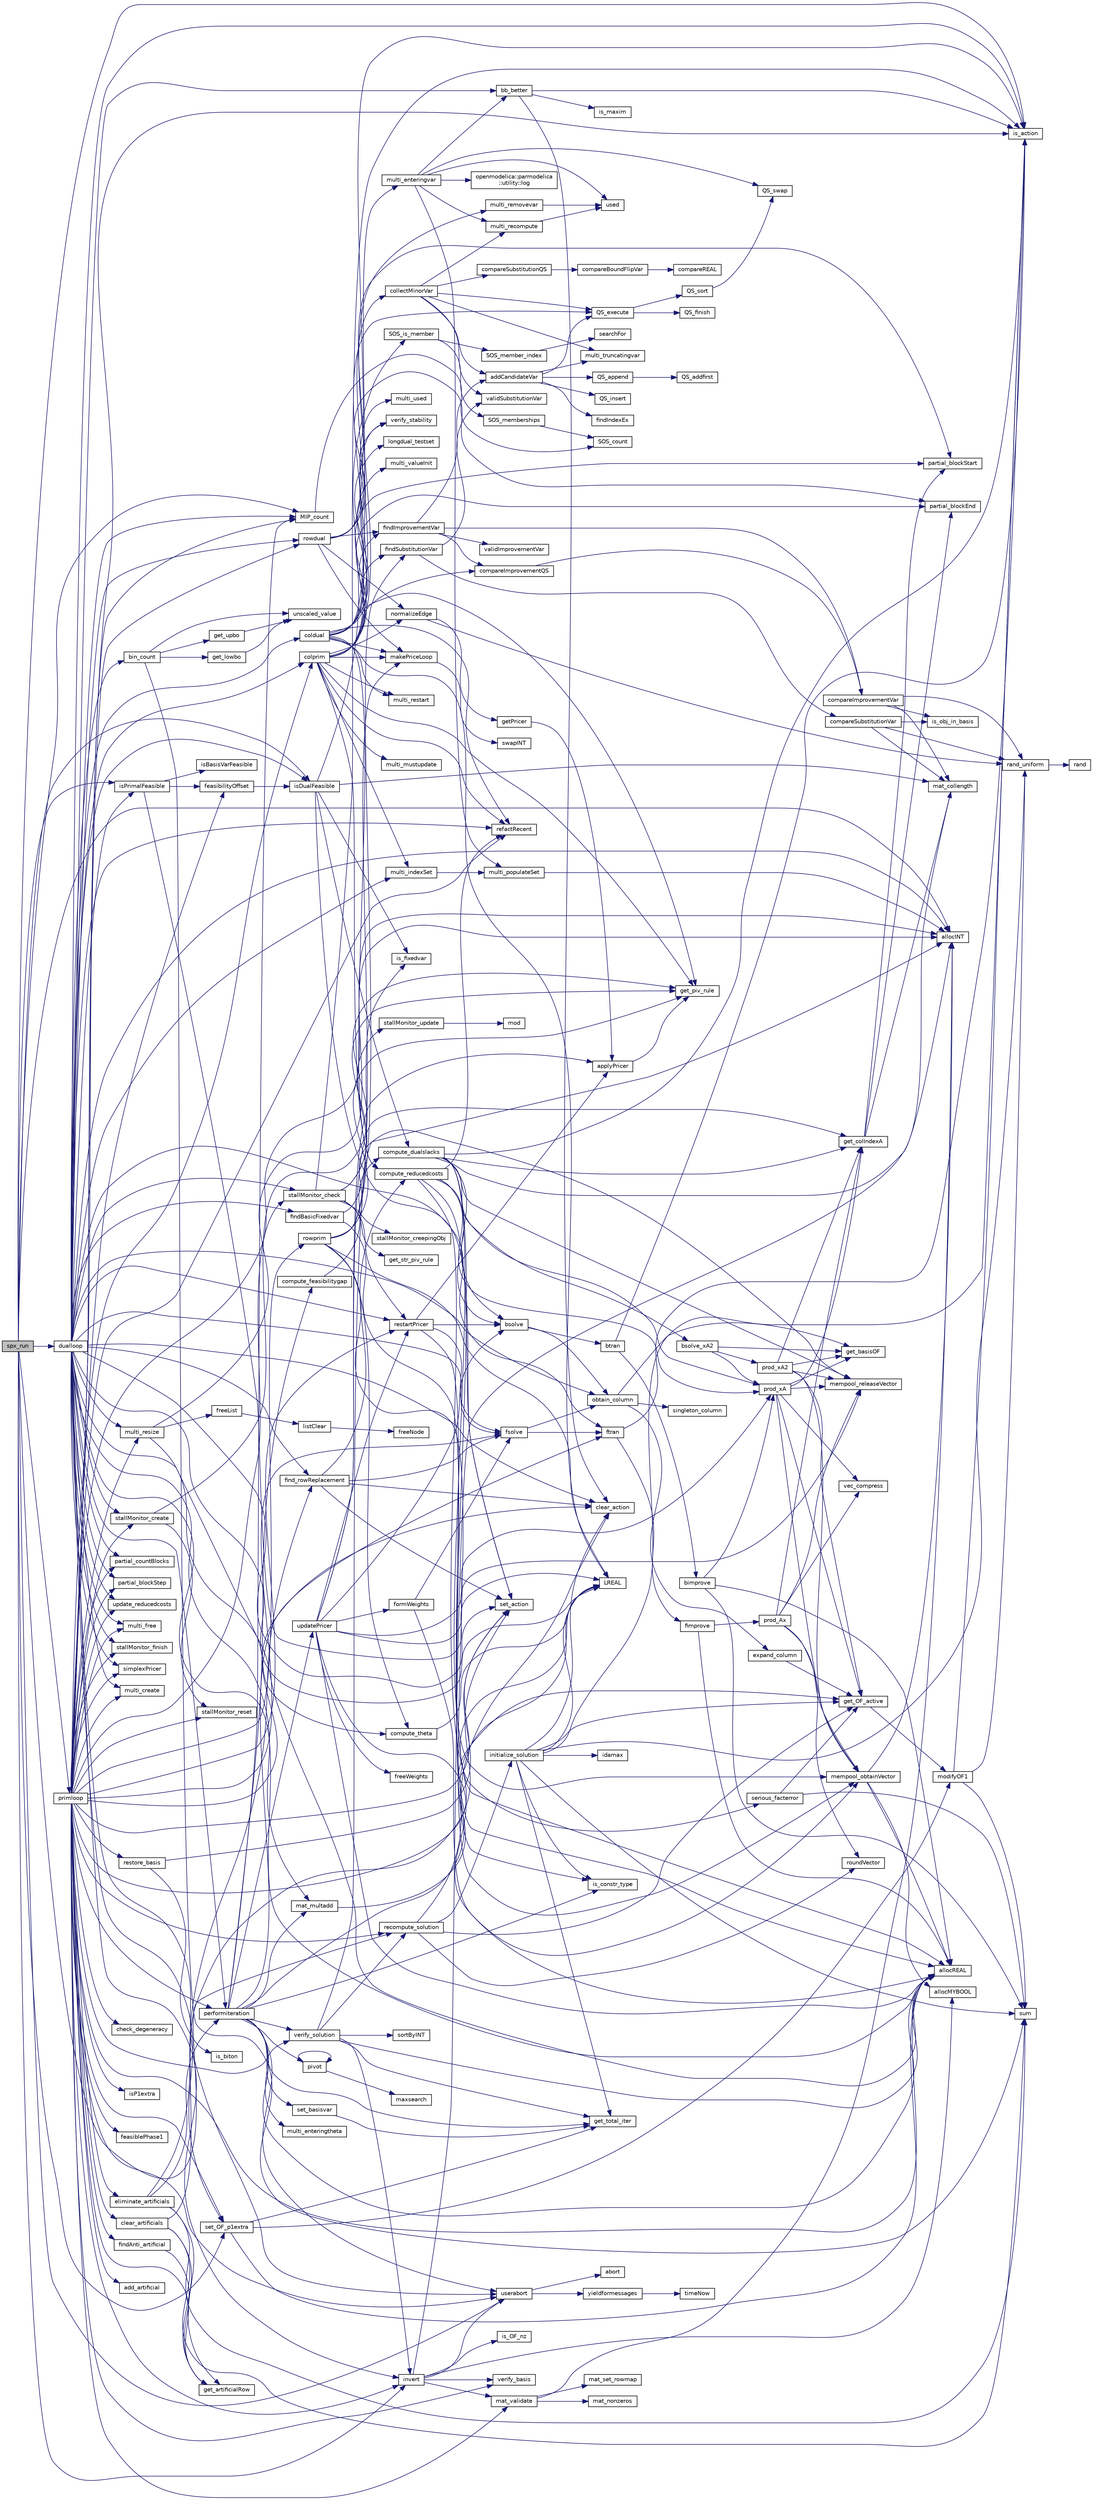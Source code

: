 digraph "spx_run"
{
  edge [fontname="Helvetica",fontsize="10",labelfontname="Helvetica",labelfontsize="10"];
  node [fontname="Helvetica",fontsize="10",shape=record];
  rankdir="LR";
  Node1439 [label="spx_run",height=0.2,width=0.4,color="black", fillcolor="grey75", style="filled", fontcolor="black"];
  Node1439 -> Node1440 [color="midnightblue",fontsize="10",style="solid",fontname="Helvetica"];
  Node1440 [label="set_OF_p1extra",height=0.2,width=0.4,color="black", fillcolor="white", style="filled",URL="$d4/d79/lp__lib_8c.html#adc76c3db389fcfd8ce6a06c28dfc30fa"];
  Node1440 -> Node1441 [color="midnightblue",fontsize="10",style="solid",fontname="Helvetica"];
  Node1441 [label="get_total_iter",height=0.2,width=0.4,color="black", fillcolor="white", style="filled",URL="$d4/d79/lp__lib_8c.html#a16f9fb2efbfc7e98ea17543cfa84e8f5"];
  Node1440 -> Node1442 [color="midnightblue",fontsize="10",style="solid",fontname="Helvetica"];
  Node1442 [label="allocREAL",height=0.2,width=0.4,color="black", fillcolor="white", style="filled",URL="$d9/d18/lp__utils_8c.html#a7b25e1f9aee74052b4b6df28443ebf48"];
  Node1440 -> Node1443 [color="midnightblue",fontsize="10",style="solid",fontname="Helvetica"];
  Node1443 [label="modifyOF1",height=0.2,width=0.4,color="black", fillcolor="white", style="filled",URL="$d4/d79/lp__lib_8c.html#ab7ca78899eb41290218393c326a50fc9"];
  Node1443 -> Node1444 [color="midnightblue",fontsize="10",style="solid",fontname="Helvetica"];
  Node1444 [label="sum",height=0.2,width=0.4,color="black", fillcolor="white", style="filled",URL="$dd/d3c/examplehs071_8m.html#ad1d7e10c2dad1043eb0e1b51f99f1b31"];
  Node1443 -> Node1445 [color="midnightblue",fontsize="10",style="solid",fontname="Helvetica"];
  Node1445 [label="is_action",height=0.2,width=0.4,color="black", fillcolor="white", style="filled",URL="$d4/d79/lp__lib_8c.html#a4be8ef3ce8562e3cb31c64fd17a091b5"];
  Node1443 -> Node1446 [color="midnightblue",fontsize="10",style="solid",fontname="Helvetica"];
  Node1446 [label="rand_uniform",height=0.2,width=0.4,color="black", fillcolor="white", style="filled",URL="$d9/d18/lp__utils_8c.html#ad5a62af680804bed43221ee0bfde543b"];
  Node1446 -> Node1447 [color="midnightblue",fontsize="10",style="solid",fontname="Helvetica"];
  Node1447 [label="rand",height=0.2,width=0.4,color="black", fillcolor="white", style="filled",URL="$de/d3e/examplelasso_8m.html#a8c017ea44a7e8f824bf2149b1b209334"];
  Node1439 -> Node1448 [color="midnightblue",fontsize="10",style="solid",fontname="Helvetica"];
  Node1448 [label="allocINT",height=0.2,width=0.4,color="black", fillcolor="white", style="filled",URL="$d9/d18/lp__utils_8c.html#a2081b8e14a0691b7e3931fa280ad9e63"];
  Node1439 -> Node1449 [color="midnightblue",fontsize="10",style="solid",fontname="Helvetica"];
  Node1449 [label="MIP_count",height=0.2,width=0.4,color="black", fillcolor="white", style="filled",URL="$d4/d79/lp__lib_8c.html#a0395cc55a186f11f245a1f2ae6a7b39a"];
  Node1449 -> Node1450 [color="midnightblue",fontsize="10",style="solid",fontname="Helvetica"];
  Node1450 [label="SOS_count",height=0.2,width=0.4,color="black", fillcolor="white", style="filled",URL="$d4/d79/lp__lib_8c.html#a6b52f2979542d3a29dc0eb78b5ecb30b"];
  Node1439 -> Node1445 [color="midnightblue",fontsize="10",style="solid",fontname="Helvetica"];
  Node1439 -> Node1451 [color="midnightblue",fontsize="10",style="solid",fontname="Helvetica"];
  Node1451 [label="recompute_solution",height=0.2,width=0.4,color="black", fillcolor="white", style="filled",URL="$d4/d79/lp__lib_8c.html#ab8f2ca6c294e030ec1674c60f06a2af5"];
  Node1451 -> Node1452 [color="midnightblue",fontsize="10",style="solid",fontname="Helvetica"];
  Node1452 [label="initialize_solution",height=0.2,width=0.4,color="black", fillcolor="white", style="filled",URL="$d4/d79/lp__lib_8c.html#aafe976f3e28e493346637f2d483c68ea"];
  Node1452 -> Node1453 [color="midnightblue",fontsize="10",style="solid",fontname="Helvetica"];
  Node1453 [label="LREAL",height=0.2,width=0.4,color="black", fillcolor="white", style="filled",URL="$df/df7/lp__lib_8h.html#a6793a7216e39606f9dcb5b0227cecb64"];
  Node1452 -> Node1445 [color="midnightblue",fontsize="10",style="solid",fontname="Helvetica"];
  Node1452 -> Node1454 [color="midnightblue",fontsize="10",style="solid",fontname="Helvetica"];
  Node1454 [label="is_constr_type",height=0.2,width=0.4,color="black", fillcolor="white", style="filled",URL="$d4/d79/lp__lib_8c.html#af3bc504e14b11da527fa40ebe380f62c"];
  Node1452 -> Node1446 [color="midnightblue",fontsize="10",style="solid",fontname="Helvetica"];
  Node1452 -> Node1444 [color="midnightblue",fontsize="10",style="solid",fontname="Helvetica"];
  Node1452 -> Node1441 [color="midnightblue",fontsize="10",style="solid",fontname="Helvetica"];
  Node1452 -> Node1455 [color="midnightblue",fontsize="10",style="solid",fontname="Helvetica"];
  Node1455 [label="get_OF_active",height=0.2,width=0.4,color="black", fillcolor="white", style="filled",URL="$d4/d79/lp__lib_8c.html#aaf55ff4edccac8bf6e8f9345d46e8e50"];
  Node1455 -> Node1443 [color="midnightblue",fontsize="10",style="solid",fontname="Helvetica"];
  Node1452 -> Node1456 [color="midnightblue",fontsize="10",style="solid",fontname="Helvetica"];
  Node1456 [label="idamax",height=0.2,width=0.4,color="black", fillcolor="white", style="filled",URL="$d6/dcf/dlinpk_8f.html#acec03c5109f531c06b4fb301cf1a2d7a"];
  Node1452 -> Node1457 [color="midnightblue",fontsize="10",style="solid",fontname="Helvetica"];
  Node1457 [label="clear_action",height=0.2,width=0.4,color="black", fillcolor="white", style="filled",URL="$d4/d79/lp__lib_8c.html#a941b50ae0304175c08e08b8d90033b5f"];
  Node1451 -> Node1455 [color="midnightblue",fontsize="10",style="solid",fontname="Helvetica"];
  Node1451 -> Node1458 [color="midnightblue",fontsize="10",style="solid",fontname="Helvetica"];
  Node1458 [label="roundVector",height=0.2,width=0.4,color="black", fillcolor="white", style="filled",URL="$d9/d18/lp__utils_8c.html#a0ca773eb7a7eca9d7c7ea9596dd8ec67"];
  Node1451 -> Node1457 [color="midnightblue",fontsize="10",style="solid",fontname="Helvetica"];
  Node1439 -> Node1459 [color="midnightblue",fontsize="10",style="solid",fontname="Helvetica"];
  Node1459 [label="invert",height=0.2,width=0.4,color="black", fillcolor="white", style="filled",URL="$dc/d9a/lp__matrix_8c.html#a3826445947bc9ee4947369dde444e1a4"];
  Node1459 -> Node1460 [color="midnightblue",fontsize="10",style="solid",fontname="Helvetica"];
  Node1460 [label="mat_validate",height=0.2,width=0.4,color="black", fillcolor="white", style="filled",URL="$dc/d9a/lp__matrix_8c.html#a3b6cff0a7850997a4ac569451cb8ed47"];
  Node1460 -> Node1448 [color="midnightblue",fontsize="10",style="solid",fontname="Helvetica"];
  Node1460 -> Node1461 [color="midnightblue",fontsize="10",style="solid",fontname="Helvetica"];
  Node1461 [label="mat_nonzeros",height=0.2,width=0.4,color="black", fillcolor="white", style="filled",URL="$dc/d9a/lp__matrix_8c.html#a9430c42ed7853fd8dd6463ed7165f243"];
  Node1460 -> Node1462 [color="midnightblue",fontsize="10",style="solid",fontname="Helvetica"];
  Node1462 [label="mat_set_rowmap",height=0.2,width=0.4,color="black", fillcolor="white", style="filled",URL="$dc/d9a/lp__matrix_8c.html#a11d446e1461f23530cf5dc5b8e0a3b6a"];
  Node1459 -> Node1463 [color="midnightblue",fontsize="10",style="solid",fontname="Helvetica"];
  Node1463 [label="userabort",height=0.2,width=0.4,color="black", fillcolor="white", style="filled",URL="$d4/d79/lp__lib_8c.html#a0f52d280ba9e57a3011d4aac462eb52a"];
  Node1463 -> Node1464 [color="midnightblue",fontsize="10",style="solid",fontname="Helvetica"];
  Node1464 [label="abort",height=0.2,width=0.4,color="black", fillcolor="white", style="filled",URL="$d4/d98/g_09_09malloc_8c.html#ac54f53dc342019e8db34f4aa581a5792"];
  Node1463 -> Node1465 [color="midnightblue",fontsize="10",style="solid",fontname="Helvetica"];
  Node1465 [label="yieldformessages",height=0.2,width=0.4,color="black", fillcolor="white", style="filled",URL="$d4/d79/lp__lib_8c.html#abbafab594ab48b67748a8ea1de7855af"];
  Node1465 -> Node1466 [color="midnightblue",fontsize="10",style="solid",fontname="Helvetica"];
  Node1466 [label="timeNow",height=0.2,width=0.4,color="black", fillcolor="white", style="filled",URL="$dd/dc0/commonlib_8c.html#a27e32f680bca968d7155347aa07ee3c8"];
  Node1459 -> Node1467 [color="midnightblue",fontsize="10",style="solid",fontname="Helvetica"];
  Node1467 [label="allocMYBOOL",height=0.2,width=0.4,color="black", fillcolor="white", style="filled",URL="$d9/d18/lp__utils_8c.html#a0f35a721d2c3a4beea00b2840c2bea30"];
  Node1459 -> Node1468 [color="midnightblue",fontsize="10",style="solid",fontname="Helvetica"];
  Node1468 [label="verify_basis",height=0.2,width=0.4,color="black", fillcolor="white", style="filled",URL="$d4/d79/lp__lib_8c.html#a94863e6c34d2f9adca4906ac89fd3836"];
  Node1459 -> Node1469 [color="midnightblue",fontsize="10",style="solid",fontname="Helvetica"];
  Node1469 [label="mat_collength",height=0.2,width=0.4,color="black", fillcolor="white", style="filled",URL="$dc/d9a/lp__matrix_8c.html#a258da1c9a3b1fedd9704451f7ab7e6f4"];
  Node1459 -> Node1470 [color="midnightblue",fontsize="10",style="solid",fontname="Helvetica"];
  Node1470 [label="is_OF_nz",height=0.2,width=0.4,color="black", fillcolor="white", style="filled",URL="$d4/d79/lp__lib_8c.html#a13aadb0974610bf342f7c3003f5c5949"];
  Node1439 -> Node1471 [color="midnightblue",fontsize="10",style="solid",fontname="Helvetica"];
  Node1471 [label="isDualFeasible",height=0.2,width=0.4,color="black", fillcolor="white", style="filled",URL="$d4/d79/lp__lib_8c.html#a908525d7def8b052e7bea812932c630f"];
  Node1471 -> Node1472 [color="midnightblue",fontsize="10",style="solid",fontname="Helvetica"];
  Node1472 [label="compute_dualslacks",height=0.2,width=0.4,color="black", fillcolor="white", style="filled",URL="$d4/d79/lp__lib_8c.html#a61ec2c96e522ac744ef4dd83c8e21bc8"];
  Node1472 -> Node1445 [color="midnightblue",fontsize="10",style="solid",fontname="Helvetica"];
  Node1472 -> Node1448 [color="midnightblue",fontsize="10",style="solid",fontname="Helvetica"];
  Node1472 -> Node1442 [color="midnightblue",fontsize="10",style="solid",fontname="Helvetica"];
  Node1472 -> Node1473 [color="midnightblue",fontsize="10",style="solid",fontname="Helvetica"];
  Node1473 [label="mempool_obtainVector",height=0.2,width=0.4,color="black", fillcolor="white", style="filled",URL="$d9/d18/lp__utils_8c.html#a233b90f38c3d8ee45f68c6cf2a52f6c7"];
  Node1473 -> Node1467 [color="midnightblue",fontsize="10",style="solid",fontname="Helvetica"];
  Node1473 -> Node1448 [color="midnightblue",fontsize="10",style="solid",fontname="Helvetica"];
  Node1473 -> Node1442 [color="midnightblue",fontsize="10",style="solid",fontname="Helvetica"];
  Node1472 -> Node1474 [color="midnightblue",fontsize="10",style="solid",fontname="Helvetica"];
  Node1474 [label="get_colIndexA",height=0.2,width=0.4,color="black", fillcolor="white", style="filled",URL="$dc/d9a/lp__matrix_8c.html#a00e1a47f99bafc7bc525936719053bb6"];
  Node1474 -> Node1475 [color="midnightblue",fontsize="10",style="solid",fontname="Helvetica"];
  Node1475 [label="partial_blockStart",height=0.2,width=0.4,color="black", fillcolor="white", style="filled",URL="$d2/d46/lp__price_8c.html#aad871e7628dd08ee91e5186e24673d5a"];
  Node1474 -> Node1476 [color="midnightblue",fontsize="10",style="solid",fontname="Helvetica"];
  Node1476 [label="partial_blockEnd",height=0.2,width=0.4,color="black", fillcolor="white", style="filled",URL="$d2/d46/lp__price_8c.html#a6494d316c18292fc4f62ad39591a383a"];
  Node1474 -> Node1469 [color="midnightblue",fontsize="10",style="solid",fontname="Helvetica"];
  Node1472 -> Node1477 [color="midnightblue",fontsize="10",style="solid",fontname="Helvetica"];
  Node1477 [label="mempool_releaseVector",height=0.2,width=0.4,color="black", fillcolor="white", style="filled",URL="$d9/d18/lp__utils_8c.html#a0e98bd3eae05375391aa13a79dc248f9"];
  Node1472 -> Node1478 [color="midnightblue",fontsize="10",style="solid",fontname="Helvetica"];
  Node1478 [label="bsolve",height=0.2,width=0.4,color="black", fillcolor="white", style="filled",URL="$dc/d9a/lp__matrix_8c.html#adbd3fb78087dea9e6c99722365794300"];
  Node1478 -> Node1479 [color="midnightblue",fontsize="10",style="solid",fontname="Helvetica"];
  Node1479 [label="obtain_column",height=0.2,width=0.4,color="black", fillcolor="white", style="filled",URL="$d4/d79/lp__lib_8c.html#ae4196307991ee2e99d8a6f72725cba88"];
  Node1479 -> Node1480 [color="midnightblue",fontsize="10",style="solid",fontname="Helvetica"];
  Node1480 [label="expand_column",height=0.2,width=0.4,color="black", fillcolor="white", style="filled",URL="$d4/d79/lp__lib_8c.html#ae30734f760cb4f125077f794eec2ecc8"];
  Node1480 -> Node1455 [color="midnightblue",fontsize="10",style="solid",fontname="Helvetica"];
  Node1479 -> Node1481 [color="midnightblue",fontsize="10",style="solid",fontname="Helvetica"];
  Node1481 [label="singleton_column",height=0.2,width=0.4,color="black", fillcolor="white", style="filled",URL="$d4/d79/lp__lib_8c.html#ae46ef3e987a6fd4028212b2a0ef8f376"];
  Node1479 -> Node1482 [color="midnightblue",fontsize="10",style="solid",fontname="Helvetica"];
  Node1482 [label="get_basisOF",height=0.2,width=0.4,color="black", fillcolor="white", style="filled",URL="$d4/d79/lp__lib_8c.html#a1cfe6e6d89b2bd0ab58d3fa4f41db876"];
  Node1478 -> Node1483 [color="midnightblue",fontsize="10",style="solid",fontname="Helvetica"];
  Node1483 [label="btran",height=0.2,width=0.4,color="black", fillcolor="white", style="filled",URL="$dc/d9a/lp__matrix_8c.html#a8ee65a8e3a97d6cd8fcdbf4112d304a5"];
  Node1483 -> Node1445 [color="midnightblue",fontsize="10",style="solid",fontname="Helvetica"];
  Node1483 -> Node1484 [color="midnightblue",fontsize="10",style="solid",fontname="Helvetica"];
  Node1484 [label="bimprove",height=0.2,width=0.4,color="black", fillcolor="white", style="filled",URL="$dc/d9a/lp__matrix_8c.html#ae7cc653a31196d36336ad55816da1fa3"];
  Node1484 -> Node1442 [color="midnightblue",fontsize="10",style="solid",fontname="Helvetica"];
  Node1484 -> Node1485 [color="midnightblue",fontsize="10",style="solid",fontname="Helvetica"];
  Node1485 [label="prod_xA",height=0.2,width=0.4,color="black", fillcolor="white", style="filled",URL="$dc/d9a/lp__matrix_8c.html#af9acadda0286df191bd2b08c7811336b"];
  Node1485 -> Node1473 [color="midnightblue",fontsize="10",style="solid",fontname="Helvetica"];
  Node1485 -> Node1474 [color="midnightblue",fontsize="10",style="solid",fontname="Helvetica"];
  Node1485 -> Node1477 [color="midnightblue",fontsize="10",style="solid",fontname="Helvetica"];
  Node1485 -> Node1486 [color="midnightblue",fontsize="10",style="solid",fontname="Helvetica"];
  Node1486 [label="vec_compress",height=0.2,width=0.4,color="black", fillcolor="white", style="filled",URL="$dc/d9a/lp__matrix_8c.html#a1236d2af75570c5f158edcc0583233a5"];
  Node1485 -> Node1455 [color="midnightblue",fontsize="10",style="solid",fontname="Helvetica"];
  Node1485 -> Node1482 [color="midnightblue",fontsize="10",style="solid",fontname="Helvetica"];
  Node1484 -> Node1444 [color="midnightblue",fontsize="10",style="solid",fontname="Helvetica"];
  Node1472 -> Node1485 [color="midnightblue",fontsize="10",style="solid",fontname="Helvetica"];
  Node1471 -> Node1487 [color="midnightblue",fontsize="10",style="solid",fontname="Helvetica"];
  Node1487 [label="is_fixedvar",height=0.2,width=0.4,color="black", fillcolor="white", style="filled",URL="$d4/d79/lp__lib_8c.html#a427c691d797291d9e655b95183bd641b"];
  Node1471 -> Node1488 [color="midnightblue",fontsize="10",style="solid",fontname="Helvetica"];
  Node1488 [label="set_action",height=0.2,width=0.4,color="black", fillcolor="white", style="filled",URL="$d4/d79/lp__lib_8c.html#ad4fefd09a7c66c454785da9ec150ecc1"];
  Node1471 -> Node1469 [color="midnightblue",fontsize="10",style="solid",fontname="Helvetica"];
  Node1471 -> Node1489 [color="midnightblue",fontsize="10",style="solid",fontname="Helvetica"];
  Node1489 [label="SOS_is_member",height=0.2,width=0.4,color="black", fillcolor="white", style="filled",URL="$d1/d43/lp___s_o_s_8c.html#ac6d92d690a02d843c7cbd098a8c1b7c8"];
  Node1489 -> Node1490 [color="midnightblue",fontsize="10",style="solid",fontname="Helvetica"];
  Node1490 [label="SOS_memberships",height=0.2,width=0.4,color="black", fillcolor="white", style="filled",URL="$d1/d43/lp___s_o_s_8c.html#ab1059c5b07145c9e49bee497380ca083"];
  Node1490 -> Node1450 [color="midnightblue",fontsize="10",style="solid",fontname="Helvetica"];
  Node1489 -> Node1491 [color="midnightblue",fontsize="10",style="solid",fontname="Helvetica"];
  Node1491 [label="SOS_member_index",height=0.2,width=0.4,color="black", fillcolor="white", style="filled",URL="$d1/d43/lp___s_o_s_8c.html#a95fb8e4ce406207601c2b180c531ddc6"];
  Node1491 -> Node1492 [color="midnightblue",fontsize="10",style="solid",fontname="Helvetica"];
  Node1492 [label="searchFor",height=0.2,width=0.4,color="black", fillcolor="white", style="filled",URL="$d9/d18/lp__utils_8c.html#a0f73f0fbd9ba7ed88022e713a6fe9f1b"];
  Node1439 -> Node1493 [color="midnightblue",fontsize="10",style="solid",fontname="Helvetica"];
  Node1493 [label="isPrimalFeasible",height=0.2,width=0.4,color="black", fillcolor="white", style="filled",URL="$d4/d79/lp__lib_8c.html#ad9691eea77803cce67a70e78528ef240"];
  Node1493 -> Node1494 [color="midnightblue",fontsize="10",style="solid",fontname="Helvetica"];
  Node1494 [label="isBasisVarFeasible",height=0.2,width=0.4,color="black", fillcolor="white", style="filled",URL="$d4/d79/lp__lib_8c.html#ac5fdcfbca2a7512d784a03e3ea052bb2"];
  Node1493 -> Node1453 [color="midnightblue",fontsize="10",style="solid",fontname="Helvetica"];
  Node1493 -> Node1495 [color="midnightblue",fontsize="10",style="solid",fontname="Helvetica"];
  Node1495 [label="feasibilityOffset",height=0.2,width=0.4,color="black", fillcolor="white", style="filled",URL="$d4/d79/lp__lib_8c.html#ac5fd807c68c710d7a6697b448cd044a9"];
  Node1495 -> Node1471 [color="midnightblue",fontsize="10",style="solid",fontname="Helvetica"];
  Node1439 -> Node1463 [color="midnightblue",fontsize="10",style="solid",fontname="Helvetica"];
  Node1439 -> Node1496 [color="midnightblue",fontsize="10",style="solid",fontname="Helvetica"];
  Node1496 [label="primloop",height=0.2,width=0.4,color="black", fillcolor="white", style="filled",URL="$d2/d6c/lp__simplex_8c.html#aaa7a1b253038231f1792b092e4e36267"];
  Node1496 -> Node1453 [color="midnightblue",fontsize="10",style="solid",fontname="Helvetica"];
  Node1496 -> Node1468 [color="midnightblue",fontsize="10",style="solid",fontname="Helvetica"];
  Node1496 -> Node1495 [color="midnightblue",fontsize="10",style="solid",fontname="Helvetica"];
  Node1496 -> Node1497 [color="midnightblue",fontsize="10",style="solid",fontname="Helvetica"];
  Node1497 [label="add_artificial",height=0.2,width=0.4,color="black", fillcolor="white", style="filled",URL="$d2/d6c/lp__simplex_8c.html#ace0087d174744c088c51017486c963f9"];
  Node1496 -> Node1442 [color="midnightblue",fontsize="10",style="solid",fontname="Helvetica"];
  Node1496 -> Node1448 [color="midnightblue",fontsize="10",style="solid",fontname="Helvetica"];
  Node1496 -> Node1460 [color="midnightblue",fontsize="10",style="solid",fontname="Helvetica"];
  Node1496 -> Node1440 [color="midnightblue",fontsize="10",style="solid",fontname="Helvetica"];
  Node1496 -> Node1498 [color="midnightblue",fontsize="10",style="solid",fontname="Helvetica"];
  Node1498 [label="simplexPricer",height=0.2,width=0.4,color="black", fillcolor="white", style="filled",URL="$da/d29/lp__price_p_s_e_8c.html#a2e92fae7f7826f2cdd20d54897abe426"];
  Node1496 -> Node1459 [color="midnightblue",fontsize="10",style="solid",fontname="Helvetica"];
  Node1496 -> Node1499 [color="midnightblue",fontsize="10",style="solid",fontname="Helvetica"];
  Node1499 [label="restartPricer",height=0.2,width=0.4,color="black", fillcolor="white", style="filled",URL="$da/d29/lp__price_p_s_e_8c.html#aaccf24d52dc9daa3cf352f8b88fd8820"];
  Node1499 -> Node1500 [color="midnightblue",fontsize="10",style="solid",fontname="Helvetica"];
  Node1500 [label="applyPricer",height=0.2,width=0.4,color="black", fillcolor="white", style="filled",URL="$da/d29/lp__price_p_s_e_8c.html#ac7bc3823c797927910e1dae4134d4b99"];
  Node1500 -> Node1501 [color="midnightblue",fontsize="10",style="solid",fontname="Helvetica"];
  Node1501 [label="get_piv_rule",height=0.2,width=0.4,color="black", fillcolor="white", style="filled",URL="$d4/d79/lp__lib_8c.html#abf9741b681392fca763dc425387f64f2"];
  Node1499 -> Node1442 [color="midnightblue",fontsize="10",style="solid",fontname="Helvetica"];
  Node1499 -> Node1478 [color="midnightblue",fontsize="10",style="solid",fontname="Helvetica"];
  Node1499 -> Node1502 [color="midnightblue",fontsize="10",style="solid",fontname="Helvetica"];
  Node1502 [label="fsolve",height=0.2,width=0.4,color="black", fillcolor="white", style="filled",URL="$dc/d9a/lp__matrix_8c.html#a67a365057ddfb006dc73ced0f96d185a"];
  Node1502 -> Node1479 [color="midnightblue",fontsize="10",style="solid",fontname="Helvetica"];
  Node1502 -> Node1503 [color="midnightblue",fontsize="10",style="solid",fontname="Helvetica"];
  Node1503 [label="ftran",height=0.2,width=0.4,color="black", fillcolor="white", style="filled",URL="$dc/d9a/lp__matrix_8c.html#ad6fdefeaa5d40091c7a20146fc413758"];
  Node1503 -> Node1445 [color="midnightblue",fontsize="10",style="solid",fontname="Helvetica"];
  Node1503 -> Node1504 [color="midnightblue",fontsize="10",style="solid",fontname="Helvetica"];
  Node1504 [label="fimprove",height=0.2,width=0.4,color="black", fillcolor="white", style="filled",URL="$dc/d9a/lp__matrix_8c.html#aa75cb5f463c270155ec6e92957eebacf"];
  Node1504 -> Node1442 [color="midnightblue",fontsize="10",style="solid",fontname="Helvetica"];
  Node1504 -> Node1505 [color="midnightblue",fontsize="10",style="solid",fontname="Helvetica"];
  Node1505 [label="prod_Ax",height=0.2,width=0.4,color="black", fillcolor="white", style="filled",URL="$dc/d9a/lp__matrix_8c.html#a131acfe80f62b2269f4b089f72405345"];
  Node1505 -> Node1473 [color="midnightblue",fontsize="10",style="solid",fontname="Helvetica"];
  Node1505 -> Node1474 [color="midnightblue",fontsize="10",style="solid",fontname="Helvetica"];
  Node1505 -> Node1477 [color="midnightblue",fontsize="10",style="solid",fontname="Helvetica"];
  Node1505 -> Node1486 [color="midnightblue",fontsize="10",style="solid",fontname="Helvetica"];
  Node1505 -> Node1458 [color="midnightblue",fontsize="10",style="solid",fontname="Helvetica"];
  Node1496 -> Node1506 [color="midnightblue",fontsize="10",style="solid",fontname="Helvetica"];
  Node1506 [label="multi_create",height=0.2,width=0.4,color="black", fillcolor="white", style="filled",URL="$d2/d46/lp__price_8c.html#a5d9b7356345667974ceac0313fdb35d4"];
  Node1496 -> Node1507 [color="midnightblue",fontsize="10",style="solid",fontname="Helvetica"];
  Node1507 [label="multi_resize",height=0.2,width=0.4,color="black", fillcolor="white", style="filled",URL="$d2/d46/lp__price_8c.html#ab1a1d550d8543717b170804d5930d46b"];
  Node1507 -> Node1448 [color="midnightblue",fontsize="10",style="solid",fontname="Helvetica"];
  Node1507 -> Node1508 [color="midnightblue",fontsize="10",style="solid",fontname="Helvetica"];
  Node1508 [label="freeList",height=0.2,width=0.4,color="black", fillcolor="white", style="filled",URL="$d7/d40/list_8c.html#a23c6d83f6a3c74182329fd92dbee3a17"];
  Node1508 -> Node1509 [color="midnightblue",fontsize="10",style="solid",fontname="Helvetica"];
  Node1509 [label="listClear",height=0.2,width=0.4,color="black", fillcolor="white", style="filled",URL="$d7/d40/list_8c.html#a77eaea1de0cfc5920d7308a0ac807afe"];
  Node1509 -> Node1510 [color="midnightblue",fontsize="10",style="solid",fontname="Helvetica"];
  Node1510 [label="freeNode",height=0.2,width=0.4,color="black", fillcolor="white", style="filled",URL="$d7/d40/list_8c.html#adc3dd557d69f4862d43276056596e1c5"];
  Node1507 -> Node1442 [color="midnightblue",fontsize="10",style="solid",fontname="Helvetica"];
  Node1496 -> Node1511 [color="midnightblue",fontsize="10",style="solid",fontname="Helvetica"];
  Node1511 [label="stallMonitor_create",height=0.2,width=0.4,color="black", fillcolor="white", style="filled",URL="$d2/d6c/lp__simplex_8c.html#a324f54dfd0ca4342827bdff244b80593"];
  Node1511 -> Node1501 [color="midnightblue",fontsize="10",style="solid",fontname="Helvetica"];
  Node1511 -> Node1512 [color="midnightblue",fontsize="10",style="solid",fontname="Helvetica"];
  Node1512 [label="stallMonitor_reset",height=0.2,width=0.4,color="black", fillcolor="white", style="filled",URL="$d2/d6c/lp__simplex_8c.html#aa282b946c7837e1b1f104e7207790898"];
  Node1496 -> Node1463 [color="midnightblue",fontsize="10",style="solid",fontname="Helvetica"];
  Node1496 -> Node1457 [color="midnightblue",fontsize="10",style="solid",fontname="Helvetica"];
  Node1496 -> Node1513 [color="midnightblue",fontsize="10",style="solid",fontname="Helvetica"];
  Node1513 [label="stallMonitor_check",height=0.2,width=0.4,color="black", fillcolor="white", style="filled",URL="$d2/d6c/lp__simplex_8c.html#a256354aaa5db9224451424c67f19cde3"];
  Node1513 -> Node1501 [color="midnightblue",fontsize="10",style="solid",fontname="Helvetica"];
  Node1513 -> Node1445 [color="midnightblue",fontsize="10",style="solid",fontname="Helvetica"];
  Node1513 -> Node1514 [color="midnightblue",fontsize="10",style="solid",fontname="Helvetica"];
  Node1514 [label="stallMonitor_creepingObj",height=0.2,width=0.4,color="black", fillcolor="white", style="filled",URL="$d2/d6c/lp__simplex_8c.html#a79728245653ac16c5aa189a8025a4694"];
  Node1513 -> Node1515 [color="midnightblue",fontsize="10",style="solid",fontname="Helvetica"];
  Node1515 [label="get_str_piv_rule",height=0.2,width=0.4,color="black", fillcolor="white", style="filled",URL="$d4/d79/lp__lib_8c.html#af6e15cc25a0ff75524a61173b882f31f"];
  Node1513 -> Node1499 [color="midnightblue",fontsize="10",style="solid",fontname="Helvetica"];
  Node1513 -> Node1516 [color="midnightblue",fontsize="10",style="solid",fontname="Helvetica"];
  Node1516 [label="stallMonitor_update",height=0.2,width=0.4,color="black", fillcolor="white", style="filled",URL="$d2/d6c/lp__simplex_8c.html#a4b4936ce3440ba9b6e640bae4903ba18"];
  Node1516 -> Node1517 [color="midnightblue",fontsize="10",style="solid",fontname="Helvetica"];
  Node1517 [label="mod",height=0.2,width=0.4,color="black", fillcolor="white", style="filled",URL="$dd/dc0/commonlib_8c.html#a4672811a4aa0edd5eea4910c53803529"];
  Node1496 -> Node1518 [color="midnightblue",fontsize="10",style="solid",fontname="Helvetica"];
  Node1518 [label="verify_solution",height=0.2,width=0.4,color="black", fillcolor="white", style="filled",URL="$d4/d79/lp__lib_8c.html#ad70aa299ec5571b67813424849432874"];
  Node1518 -> Node1448 [color="midnightblue",fontsize="10",style="solid",fontname="Helvetica"];
  Node1518 -> Node1442 [color="midnightblue",fontsize="10",style="solid",fontname="Helvetica"];
  Node1518 -> Node1519 [color="midnightblue",fontsize="10",style="solid",fontname="Helvetica"];
  Node1519 [label="sortByINT",height=0.2,width=0.4,color="black", fillcolor="white", style="filled",URL="$dd/dc0/commonlib_8c.html#a9d22aa7fead56453be021c785175ec44"];
  Node1518 -> Node1459 [color="midnightblue",fontsize="10",style="solid",fontname="Helvetica"];
  Node1518 -> Node1451 [color="midnightblue",fontsize="10",style="solid",fontname="Helvetica"];
  Node1518 -> Node1441 [color="midnightblue",fontsize="10",style="solid",fontname="Helvetica"];
  Node1496 -> Node1520 [color="midnightblue",fontsize="10",style="solid",fontname="Helvetica"];
  Node1520 [label="colprim",height=0.2,width=0.4,color="black", fillcolor="white", style="filled",URL="$d2/d46/lp__price_8c.html#af6f756e9deca97e5abba8d5ca96292f8"];
  Node1520 -> Node1501 [color="midnightblue",fontsize="10",style="solid",fontname="Helvetica"];
  Node1520 -> Node1521 [color="midnightblue",fontsize="10",style="solid",fontname="Helvetica"];
  Node1521 [label="multi_mustupdate",height=0.2,width=0.4,color="black", fillcolor="white", style="filled",URL="$d2/d46/lp__price_8c.html#ae9edb627d7d733c670020953722e2d4e"];
  Node1520 -> Node1522 [color="midnightblue",fontsize="10",style="solid",fontname="Helvetica"];
  Node1522 [label="multi_restart",height=0.2,width=0.4,color="black", fillcolor="white", style="filled",URL="$d2/d46/lp__price_8c.html#ad2ebab949988d55df04241807699f9ab"];
  Node1520 -> Node1523 [color="midnightblue",fontsize="10",style="solid",fontname="Helvetica"];
  Node1523 [label="multi_indexSet",height=0.2,width=0.4,color="black", fillcolor="white", style="filled",URL="$d2/d46/lp__price_8c.html#a07a8e29815ceecda01c482384cec954e"];
  Node1523 -> Node1524 [color="midnightblue",fontsize="10",style="solid",fontname="Helvetica"];
  Node1524 [label="multi_populateSet",height=0.2,width=0.4,color="black", fillcolor="white", style="filled",URL="$d2/d46/lp__price_8c.html#accf0fb039e83fdea654fc42b76ee631e"];
  Node1524 -> Node1448 [color="midnightblue",fontsize="10",style="solid",fontname="Helvetica"];
  Node1520 -> Node1525 [color="midnightblue",fontsize="10",style="solid",fontname="Helvetica"];
  Node1525 [label="refactRecent",height=0.2,width=0.4,color="black", fillcolor="white", style="filled",URL="$d4/d79/lp__lib_8c.html#a47a9032c2590d089b2fc7f82368fae9e"];
  Node1520 -> Node1526 [color="midnightblue",fontsize="10",style="solid",fontname="Helvetica"];
  Node1526 [label="compute_reducedcosts",height=0.2,width=0.4,color="black", fillcolor="white", style="filled",URL="$d2/d46/lp__price_8c.html#ac377efa2114929911da3e04150485031"];
  Node1526 -> Node1527 [color="midnightblue",fontsize="10",style="solid",fontname="Helvetica"];
  Node1527 [label="bsolve_xA2",height=0.2,width=0.4,color="black", fillcolor="white", style="filled",URL="$dc/d9a/lp__matrix_8c.html#aab8ddf7d43813a9046d1453a66acf9a2"];
  Node1527 -> Node1485 [color="midnightblue",fontsize="10",style="solid",fontname="Helvetica"];
  Node1527 -> Node1482 [color="midnightblue",fontsize="10",style="solid",fontname="Helvetica"];
  Node1527 -> Node1528 [color="midnightblue",fontsize="10",style="solid",fontname="Helvetica"];
  Node1528 [label="prod_xA2",height=0.2,width=0.4,color="black", fillcolor="white", style="filled",URL="$dc/d9a/lp__matrix_8c.html#aa1da2f4aedeaee78fffe05110935f7ab"];
  Node1528 -> Node1473 [color="midnightblue",fontsize="10",style="solid",fontname="Helvetica"];
  Node1528 -> Node1474 [color="midnightblue",fontsize="10",style="solid",fontname="Helvetica"];
  Node1528 -> Node1477 [color="midnightblue",fontsize="10",style="solid",fontname="Helvetica"];
  Node1528 -> Node1455 [color="midnightblue",fontsize="10",style="solid",fontname="Helvetica"];
  Node1528 -> Node1482 [color="midnightblue",fontsize="10",style="solid",fontname="Helvetica"];
  Node1526 -> Node1478 [color="midnightblue",fontsize="10",style="solid",fontname="Helvetica"];
  Node1526 -> Node1525 [color="midnightblue",fontsize="10",style="solid",fontname="Helvetica"];
  Node1526 -> Node1529 [color="midnightblue",fontsize="10",style="solid",fontname="Helvetica"];
  Node1529 [label="serious_facterror",height=0.2,width=0.4,color="black", fillcolor="white", style="filled",URL="$d2/d46/lp__price_8c.html#ae51f0ceb9321dde518c7e21682f07d02"];
  Node1529 -> Node1444 [color="midnightblue",fontsize="10",style="solid",fontname="Helvetica"];
  Node1529 -> Node1455 [color="midnightblue",fontsize="10",style="solid",fontname="Helvetica"];
  Node1526 -> Node1488 [color="midnightblue",fontsize="10",style="solid",fontname="Helvetica"];
  Node1526 -> Node1485 [color="midnightblue",fontsize="10",style="solid",fontname="Helvetica"];
  Node1520 -> Node1530 [color="midnightblue",fontsize="10",style="solid",fontname="Helvetica"];
  Node1530 [label="makePriceLoop",height=0.2,width=0.4,color="black", fillcolor="white", style="filled",URL="$d2/d46/lp__price_8c.html#a878d0b58c50d78c454b954c34b5dd7f7"];
  Node1530 -> Node1531 [color="midnightblue",fontsize="10",style="solid",fontname="Helvetica"];
  Node1531 [label="swapINT",height=0.2,width=0.4,color="black", fillcolor="white", style="filled",URL="$d9/d18/lp__utils_8c.html#a2c2ba6baa79af2ad08d08ca4baaec1b4"];
  Node1520 -> Node1532 [color="midnightblue",fontsize="10",style="solid",fontname="Helvetica"];
  Node1532 [label="normalizeEdge",height=0.2,width=0.4,color="black", fillcolor="white", style="filled",URL="$d2/d46/lp__price_8c.html#a37dc2914215b73f9f26ba21592e8a84d"];
  Node1532 -> Node1533 [color="midnightblue",fontsize="10",style="solid",fontname="Helvetica"];
  Node1533 [label="getPricer",height=0.2,width=0.4,color="black", fillcolor="white", style="filled",URL="$da/d29/lp__price_p_s_e_8c.html#ac49d615d6dfe640ec49cfffb509bf726"];
  Node1533 -> Node1500 [color="midnightblue",fontsize="10",style="solid",fontname="Helvetica"];
  Node1532 -> Node1446 [color="midnightblue",fontsize="10",style="solid",fontname="Helvetica"];
  Node1520 -> Node1534 [color="midnightblue",fontsize="10",style="solid",fontname="Helvetica"];
  Node1534 [label="findImprovementVar",height=0.2,width=0.4,color="black", fillcolor="white", style="filled",URL="$d2/d46/lp__price_8c.html#a636a39fc7aab9053f58bdd108551db04"];
  Node1534 -> Node1535 [color="midnightblue",fontsize="10",style="solid",fontname="Helvetica"];
  Node1535 [label="validImprovementVar",height=0.2,width=0.4,color="black", fillcolor="white", style="filled",URL="$d2/d46/lp__price_8c.html#aecf3c23a0d72a4d0e65b234f56549575"];
  Node1534 -> Node1536 [color="midnightblue",fontsize="10",style="solid",fontname="Helvetica"];
  Node1536 [label="addCandidateVar",height=0.2,width=0.4,color="black", fillcolor="white", style="filled",URL="$d2/d46/lp__price_8c.html#afb197219ba224df3e8dc60d442faffbc"];
  Node1536 -> Node1537 [color="midnightblue",fontsize="10",style="solid",fontname="Helvetica"];
  Node1537 [label="multi_truncatingvar",height=0.2,width=0.4,color="black", fillcolor="white", style="filled",URL="$d2/d46/lp__price_8c.html#a5df5ab010f62adaee447bee6d84282c4"];
  Node1536 -> Node1538 [color="midnightblue",fontsize="10",style="solid",fontname="Helvetica"];
  Node1538 [label="QS_execute",height=0.2,width=0.4,color="black", fillcolor="white", style="filled",URL="$dd/dc0/commonlib_8c.html#ab126b4e74d395602c673f9ed1e4c11f9"];
  Node1538 -> Node1539 [color="midnightblue",fontsize="10",style="solid",fontname="Helvetica"];
  Node1539 [label="QS_sort",height=0.2,width=0.4,color="black", fillcolor="white", style="filled",URL="$dd/dc0/commonlib_8c.html#a86623d24776b1bd93b3d2b5f07fcaeae"];
  Node1539 -> Node1540 [color="midnightblue",fontsize="10",style="solid",fontname="Helvetica"];
  Node1540 [label="QS_swap",height=0.2,width=0.4,color="black", fillcolor="white", style="filled",URL="$dd/dc0/commonlib_8c.html#a68b0dd61c7ac1ba5677019afc2a3fa57"];
  Node1538 -> Node1541 [color="midnightblue",fontsize="10",style="solid",fontname="Helvetica"];
  Node1541 [label="QS_finish",height=0.2,width=0.4,color="black", fillcolor="white", style="filled",URL="$dd/dc0/commonlib_8c.html#a666802923a838f9d770e37a56fbf0c46"];
  Node1536 -> Node1542 [color="midnightblue",fontsize="10",style="solid",fontname="Helvetica"];
  Node1542 [label="findIndexEx",height=0.2,width=0.4,color="black", fillcolor="white", style="filled",URL="$dd/dc0/commonlib_8c.html#ae19d89c33fe0cfd0bfb9e45afe9029c7"];
  Node1536 -> Node1543 [color="midnightblue",fontsize="10",style="solid",fontname="Helvetica"];
  Node1543 [label="QS_append",height=0.2,width=0.4,color="black", fillcolor="white", style="filled",URL="$dd/dc0/commonlib_8c.html#a40c60524b51009cc37d49eb4e3a9ea15"];
  Node1543 -> Node1544 [color="midnightblue",fontsize="10",style="solid",fontname="Helvetica"];
  Node1544 [label="QS_addfirst",height=0.2,width=0.4,color="black", fillcolor="white", style="filled",URL="$dd/dc0/commonlib_8c.html#afbde7f8244e8f2454e7d67e3a17e61b6"];
  Node1536 -> Node1545 [color="midnightblue",fontsize="10",style="solid",fontname="Helvetica"];
  Node1545 [label="QS_insert",height=0.2,width=0.4,color="black", fillcolor="white", style="filled",URL="$dd/dc0/commonlib_8c.html#a68c04b9ad371e9c1b9291d2dead4cf25"];
  Node1534 -> Node1546 [color="midnightblue",fontsize="10",style="solid",fontname="Helvetica"];
  Node1546 [label="compareImprovementQS",height=0.2,width=0.4,color="black", fillcolor="white", style="filled",URL="$d2/d46/lp__price_8c.html#aa8d67033bde290708ec2aa5e96215768"];
  Node1546 -> Node1547 [color="midnightblue",fontsize="10",style="solid",fontname="Helvetica"];
  Node1547 [label="compareImprovementVar",height=0.2,width=0.4,color="black", fillcolor="white", style="filled",URL="$d2/d46/lp__price_8c.html#ad55ed32292130ab1935bacfaab44681e"];
  Node1547 -> Node1469 [color="midnightblue",fontsize="10",style="solid",fontname="Helvetica"];
  Node1547 -> Node1548 [color="midnightblue",fontsize="10",style="solid",fontname="Helvetica"];
  Node1548 [label="is_obj_in_basis",height=0.2,width=0.4,color="black", fillcolor="white", style="filled",URL="$d4/d79/lp__lib_8c.html#a69e00985e2a0efffd20e7299b9576568"];
  Node1547 -> Node1446 [color="midnightblue",fontsize="10",style="solid",fontname="Helvetica"];
  Node1534 -> Node1547 [color="midnightblue",fontsize="10",style="solid",fontname="Helvetica"];
  Node1520 -> Node1538 [color="midnightblue",fontsize="10",style="solid",fontname="Helvetica"];
  Node1520 -> Node1546 [color="midnightblue",fontsize="10",style="solid",fontname="Helvetica"];
  Node1520 -> Node1475 [color="midnightblue",fontsize="10",style="solid",fontname="Helvetica"];
  Node1520 -> Node1476 [color="midnightblue",fontsize="10",style="solid",fontname="Helvetica"];
  Node1520 -> Node1549 [color="midnightblue",fontsize="10",style="solid",fontname="Helvetica"];
  Node1549 [label="multi_removevar",height=0.2,width=0.4,color="black", fillcolor="white", style="filled",URL="$d2/d46/lp__price_8c.html#ad59ab1fcef99ab2a88500d3117f836c5"];
  Node1549 -> Node1550 [color="midnightblue",fontsize="10",style="solid",fontname="Helvetica"];
  Node1550 [label="used",height=0.2,width=0.4,color="black", fillcolor="white", style="filled",URL="$da/d25/_c_vode_set_options_8m.html#a11233cb8dd1c3244481b806257aaf22c"];
  Node1520 -> Node1551 [color="midnightblue",fontsize="10",style="solid",fontname="Helvetica"];
  Node1551 [label="verify_stability",height=0.2,width=0.4,color="black", fillcolor="white", style="filled",URL="$d2/d46/lp__price_8c.html#a89825362fc1d75b6e4e27fa97ebcfb80"];
  Node1496 -> Node1552 [color="midnightblue",fontsize="10",style="solid",fontname="Helvetica"];
  Node1552 [label="partial_countBlocks",height=0.2,width=0.4,color="black", fillcolor="white", style="filled",URL="$d2/d46/lp__price_8c.html#aa668991293f77d7745f02b00d645cb56"];
  Node1496 -> Node1553 [color="midnightblue",fontsize="10",style="solid",fontname="Helvetica"];
  Node1553 [label="partial_blockStep",height=0.2,width=0.4,color="black", fillcolor="white", style="filled",URL="$d2/d46/lp__price_8c.html#a6c112e54e2545258a993a99f25049358"];
  Node1496 -> Node1445 [color="midnightblue",fontsize="10",style="solid",fontname="Helvetica"];
  Node1496 -> Node1502 [color="midnightblue",fontsize="10",style="solid",fontname="Helvetica"];
  Node1496 -> Node1554 [color="midnightblue",fontsize="10",style="solid",fontname="Helvetica"];
  Node1554 [label="check_degeneracy",height=0.2,width=0.4,color="black", fillcolor="white", style="filled",URL="$d4/d79/lp__lib_8c.html#a2580111903404379710c03ac83e85e20"];
  Node1496 -> Node1555 [color="midnightblue",fontsize="10",style="solid",fontname="Helvetica"];
  Node1555 [label="rowprim",height=0.2,width=0.4,color="black", fillcolor="white", style="filled",URL="$d2/d46/lp__price_8c.html#a9e98157a9f0f6cc716b83a6831b2d954"];
  Node1555 -> Node1453 [color="midnightblue",fontsize="10",style="solid",fontname="Helvetica"];
  Node1555 -> Node1501 [color="midnightblue",fontsize="10",style="solid",fontname="Helvetica"];
  Node1555 -> Node1473 [color="midnightblue",fontsize="10",style="solid",fontname="Helvetica"];
  Node1555 -> Node1530 [color="midnightblue",fontsize="10",style="solid",fontname="Helvetica"];
  Node1555 -> Node1556 [color="midnightblue",fontsize="10",style="solid",fontname="Helvetica"];
  Node1556 [label="compute_theta",height=0.2,width=0.4,color="black", fillcolor="white", style="filled",URL="$d4/d79/lp__lib_8c.html#a0a54926435d6db512c9f6376bbca7e24"];
  Node1556 -> Node1453 [color="midnightblue",fontsize="10",style="solid",fontname="Helvetica"];
  Node1555 -> Node1557 [color="midnightblue",fontsize="10",style="solid",fontname="Helvetica"];
  Node1557 [label="findSubstitutionVar",height=0.2,width=0.4,color="black", fillcolor="white", style="filled",URL="$d2/d46/lp__price_8c.html#ab52bfbf8d822bab7dddaead8310e0ea8"];
  Node1557 -> Node1558 [color="midnightblue",fontsize="10",style="solid",fontname="Helvetica"];
  Node1558 [label="validSubstitutionVar",height=0.2,width=0.4,color="black", fillcolor="white", style="filled",URL="$d2/d46/lp__price_8c.html#a8fc54250c356a36337ad8cb137a42f8c"];
  Node1557 -> Node1559 [color="midnightblue",fontsize="10",style="solid",fontname="Helvetica"];
  Node1559 [label="compareSubstitutionVar",height=0.2,width=0.4,color="black", fillcolor="white", style="filled",URL="$d2/d46/lp__price_8c.html#a45925609956cade62ab7e7a7acec608c"];
  Node1559 -> Node1469 [color="midnightblue",fontsize="10",style="solid",fontname="Helvetica"];
  Node1559 -> Node1548 [color="midnightblue",fontsize="10",style="solid",fontname="Helvetica"];
  Node1559 -> Node1446 [color="midnightblue",fontsize="10",style="solid",fontname="Helvetica"];
  Node1555 -> Node1477 [color="midnightblue",fontsize="10",style="solid",fontname="Helvetica"];
  Node1496 -> Node1560 [color="midnightblue",fontsize="10",style="solid",fontname="Helvetica"];
  Node1560 [label="findAnti_artificial",height=0.2,width=0.4,color="black", fillcolor="white", style="filled",URL="$d2/d6c/lp__simplex_8c.html#a333db04bf8d49ffe814ac934eb5b0175"];
  Node1560 -> Node1561 [color="midnightblue",fontsize="10",style="solid",fontname="Helvetica"];
  Node1561 [label="get_artificialRow",height=0.2,width=0.4,color="black", fillcolor="white", style="filled",URL="$d2/d6c/lp__simplex_8c.html#a8b0c08394ed0dd9fb9650348efa22373"];
  Node1496 -> Node1488 [color="midnightblue",fontsize="10",style="solid",fontname="Helvetica"];
  Node1496 -> Node1525 [color="midnightblue",fontsize="10",style="solid",fontname="Helvetica"];
  Node1496 -> Node1562 [color="midnightblue",fontsize="10",style="solid",fontname="Helvetica"];
  Node1562 [label="isP1extra",height=0.2,width=0.4,color="black", fillcolor="white", style="filled",URL="$d4/d79/lp__lib_8c.html#a623424cfecf37c16332a1363187928d3"];
  Node1496 -> Node1563 [color="midnightblue",fontsize="10",style="solid",fontname="Helvetica"];
  Node1563 [label="feasiblePhase1",height=0.2,width=0.4,color="black", fillcolor="white", style="filled",URL="$d4/d79/lp__lib_8c.html#a80f2b42efd6e14a0aa5807828ddd1c65"];
  Node1496 -> Node1449 [color="midnightblue",fontsize="10",style="solid",fontname="Helvetica"];
  Node1496 -> Node1561 [color="midnightblue",fontsize="10",style="solid",fontname="Helvetica"];
  Node1496 -> Node1564 [color="midnightblue",fontsize="10",style="solid",fontname="Helvetica"];
  Node1564 [label="eliminate_artificials",height=0.2,width=0.4,color="black", fillcolor="white", style="filled",URL="$d2/d6c/lp__simplex_8c.html#a5e9816f3bfe556d444b034ba1e97b02b"];
  Node1564 -> Node1444 [color="midnightblue",fontsize="10",style="solid",fontname="Helvetica"];
  Node1564 -> Node1561 [color="midnightblue",fontsize="10",style="solid",fontname="Helvetica"];
  Node1564 -> Node1565 [color="midnightblue",fontsize="10",style="solid",fontname="Helvetica"];
  Node1565 [label="find_rowReplacement",height=0.2,width=0.4,color="black", fillcolor="white", style="filled",URL="$d2/d46/lp__price_8c.html#aa2828cd618b7e668ca5bfa59b53764f1"];
  Node1565 -> Node1488 [color="midnightblue",fontsize="10",style="solid",fontname="Helvetica"];
  Node1565 -> Node1526 [color="midnightblue",fontsize="10",style="solid",fontname="Helvetica"];
  Node1565 -> Node1457 [color="midnightblue",fontsize="10",style="solid",fontname="Helvetica"];
  Node1565 -> Node1502 [color="midnightblue",fontsize="10",style="solid",fontname="Helvetica"];
  Node1564 -> Node1566 [color="midnightblue",fontsize="10",style="solid",fontname="Helvetica"];
  Node1566 [label="performiteration",height=0.2,width=0.4,color="black", fillcolor="white", style="filled",URL="$d4/d79/lp__lib_8c.html#aab89ee40b1d5308324fb3540d4eaf2b6"];
  Node1566 -> Node1567 [color="midnightblue",fontsize="10",style="solid",fontname="Helvetica"];
  Node1567 [label="pivot",height=0.2,width=0.4,color="black", fillcolor="white", style="filled",URL="$d8/ddb/pivot_8c.html#ab5a6f9fdbe32041bc6c96d75ea4cf8df"];
  Node1567 -> Node1567 [color="midnightblue",fontsize="10",style="solid",fontname="Helvetica"];
  Node1567 -> Node1568 [color="midnightblue",fontsize="10",style="solid",fontname="Helvetica"];
  Node1568 [label="maxsearch",height=0.2,width=0.4,color="black", fillcolor="white", style="filled",URL="$d8/ddb/pivot_8c.html#ac2fd215a936e340743ddee47869b57ff"];
  Node1566 -> Node1453 [color="midnightblue",fontsize="10",style="solid",fontname="Helvetica"];
  Node1566 -> Node1463 [color="midnightblue",fontsize="10",style="solid",fontname="Helvetica"];
  Node1566 -> Node1441 [color="midnightblue",fontsize="10",style="solid",fontname="Helvetica"];
  Node1566 -> Node1442 [color="midnightblue",fontsize="10",style="solid",fontname="Helvetica"];
  Node1566 -> Node1569 [color="midnightblue",fontsize="10",style="solid",fontname="Helvetica"];
  Node1569 [label="mat_multadd",height=0.2,width=0.4,color="black", fillcolor="white", style="filled",URL="$dc/d9a/lp__matrix_8c.html#a07fe6a35cb93fc7f99507bd5dcad1d55"];
  Node1569 -> Node1455 [color="midnightblue",fontsize="10",style="solid",fontname="Helvetica"];
  Node1566 -> Node1503 [color="midnightblue",fontsize="10",style="solid",fontname="Helvetica"];
  Node1566 -> Node1570 [color="midnightblue",fontsize="10",style="solid",fontname="Helvetica"];
  Node1570 [label="multi_enteringtheta",height=0.2,width=0.4,color="black", fillcolor="white", style="filled",URL="$d2/d46/lp__price_8c.html#a896f9dc7d734e7eba5ba99e4c96bada9"];
  Node1566 -> Node1454 [color="midnightblue",fontsize="10",style="solid",fontname="Helvetica"];
  Node1566 -> Node1571 [color="midnightblue",fontsize="10",style="solid",fontname="Helvetica"];
  Node1571 [label="updatePricer",height=0.2,width=0.4,color="black", fillcolor="white", style="filled",URL="$da/d29/lp__price_p_s_e_8c.html#ad16c1ea6f969c6d72f135e859d82479f"];
  Node1571 -> Node1500 [color="midnightblue",fontsize="10",style="solid",fontname="Helvetica"];
  Node1571 -> Node1572 [color="midnightblue",fontsize="10",style="solid",fontname="Helvetica"];
  Node1572 [label="formWeights",height=0.2,width=0.4,color="black", fillcolor="white", style="filled",URL="$da/d29/lp__price_p_s_e_8c.html#aa82070e3c7c41fe6cb30727ecbf9e5ed"];
  Node1572 -> Node1442 [color="midnightblue",fontsize="10",style="solid",fontname="Helvetica"];
  Node1572 -> Node1502 [color="midnightblue",fontsize="10",style="solid",fontname="Helvetica"];
  Node1571 -> Node1442 [color="midnightblue",fontsize="10",style="solid",fontname="Helvetica"];
  Node1571 -> Node1478 [color="midnightblue",fontsize="10",style="solid",fontname="Helvetica"];
  Node1571 -> Node1473 [color="midnightblue",fontsize="10",style="solid",fontname="Helvetica"];
  Node1571 -> Node1474 [color="midnightblue",fontsize="10",style="solid",fontname="Helvetica"];
  Node1571 -> Node1477 [color="midnightblue",fontsize="10",style="solid",fontname="Helvetica"];
  Node1571 -> Node1485 [color="midnightblue",fontsize="10",style="solid",fontname="Helvetica"];
  Node1571 -> Node1573 [color="midnightblue",fontsize="10",style="solid",fontname="Helvetica"];
  Node1573 [label="freeWeights",height=0.2,width=0.4,color="black", fillcolor="white", style="filled",URL="$da/d29/lp__price_p_s_e_8c.html#a1ac3c6f26ca2924e42223af64a79cb4b"];
  Node1571 -> Node1499 [color="midnightblue",fontsize="10",style="solid",fontname="Helvetica"];
  Node1566 -> Node1574 [color="midnightblue",fontsize="10",style="solid",fontname="Helvetica"];
  Node1574 [label="set_basisvar",height=0.2,width=0.4,color="black", fillcolor="white", style="filled",URL="$d4/d79/lp__lib_8c.html#a01f591b764983be1beb8654c8b28fed6"];
  Node1574 -> Node1441 [color="midnightblue",fontsize="10",style="solid",fontname="Helvetica"];
  Node1566 -> Node1449 [color="midnightblue",fontsize="10",style="solid",fontname="Helvetica"];
  Node1566 -> Node1518 [color="midnightblue",fontsize="10",style="solid",fontname="Helvetica"];
  Node1566 -> Node1575 [color="midnightblue",fontsize="10",style="solid",fontname="Helvetica"];
  Node1575 [label="compute_feasibilitygap",height=0.2,width=0.4,color="black", fillcolor="white", style="filled",URL="$d4/d79/lp__lib_8c.html#a761a9b21146f2341dbaa9a49285d957e"];
  Node1575 -> Node1472 [color="midnightblue",fontsize="10",style="solid",fontname="Helvetica"];
  Node1496 -> Node1576 [color="midnightblue",fontsize="10",style="solid",fontname="Helvetica"];
  Node1576 [label="rowdual",height=0.2,width=0.4,color="black", fillcolor="white", style="filled",URL="$d2/d46/lp__price_8c.html#a85beaab945bff303bf1aa8c85d850b41"];
  Node1576 -> Node1445 [color="midnightblue",fontsize="10",style="solid",fontname="Helvetica"];
  Node1576 -> Node1475 [color="midnightblue",fontsize="10",style="solid",fontname="Helvetica"];
  Node1576 -> Node1476 [color="midnightblue",fontsize="10",style="solid",fontname="Helvetica"];
  Node1576 -> Node1530 [color="midnightblue",fontsize="10",style="solid",fontname="Helvetica"];
  Node1576 -> Node1532 [color="midnightblue",fontsize="10",style="solid",fontname="Helvetica"];
  Node1576 -> Node1534 [color="midnightblue",fontsize="10",style="solid",fontname="Helvetica"];
  Node1576 -> Node1551 [color="midnightblue",fontsize="10",style="solid",fontname="Helvetica"];
  Node1496 -> Node1451 [color="midnightblue",fontsize="10",style="solid",fontname="Helvetica"];
  Node1496 -> Node1566 [color="midnightblue",fontsize="10",style="solid",fontname="Helvetica"];
  Node1496 -> Node1577 [color="midnightblue",fontsize="10",style="solid",fontname="Helvetica"];
  Node1577 [label="update_reducedcosts",height=0.2,width=0.4,color="black", fillcolor="white", style="filled",URL="$d2/d46/lp__price_8c.html#a1bee6b26e7b39e2161405b7c581f77be"];
  Node1496 -> Node1512 [color="midnightblue",fontsize="10",style="solid",fontname="Helvetica"];
  Node1496 -> Node1578 [color="midnightblue",fontsize="10",style="solid",fontname="Helvetica"];
  Node1578 [label="clear_artificials",height=0.2,width=0.4,color="black", fillcolor="white", style="filled",URL="$d2/d6c/lp__simplex_8c.html#a57ab730730349ccf77ad71179dc496f9"];
  Node1578 -> Node1444 [color="midnightblue",fontsize="10",style="solid",fontname="Helvetica"];
  Node1578 -> Node1561 [color="midnightblue",fontsize="10",style="solid",fontname="Helvetica"];
  Node1578 -> Node1488 [color="midnightblue",fontsize="10",style="solid",fontname="Helvetica"];
  Node1496 -> Node1579 [color="midnightblue",fontsize="10",style="solid",fontname="Helvetica"];
  Node1579 [label="restore_basis",height=0.2,width=0.4,color="black", fillcolor="white", style="filled",URL="$d4/d79/lp__lib_8c.html#a813f387194d0ca35c45cc01427be785e"];
  Node1579 -> Node1580 [color="midnightblue",fontsize="10",style="solid",fontname="Helvetica"];
  Node1580 [label="is_biton",height=0.2,width=0.4,color="black", fillcolor="white", style="filled",URL="$d6/d2f/lp__bit_8h.html#aa1525260dfa7e8679d16ed29883f7209"];
  Node1579 -> Node1488 [color="midnightblue",fontsize="10",style="solid",fontname="Helvetica"];
  Node1496 -> Node1581 [color="midnightblue",fontsize="10",style="solid",fontname="Helvetica"];
  Node1581 [label="stallMonitor_finish",height=0.2,width=0.4,color="black", fillcolor="white", style="filled",URL="$d2/d6c/lp__simplex_8c.html#a9c99e95413f399e2759d8283d0e430b1"];
  Node1496 -> Node1582 [color="midnightblue",fontsize="10",style="solid",fontname="Helvetica"];
  Node1582 [label="multi_free",height=0.2,width=0.4,color="black", fillcolor="white", style="filled",URL="$d2/d46/lp__price_8c.html#a8131cbd06f29f60648ea2cb4a527be21"];
  Node1439 -> Node1583 [color="midnightblue",fontsize="10",style="solid",fontname="Helvetica"];
  Node1583 [label="dualloop",height=0.2,width=0.4,color="black", fillcolor="white", style="filled",URL="$d2/d6c/lp__simplex_8c.html#a881918469722e512db8bd95bb1ec940c"];
  Node1583 -> Node1453 [color="midnightblue",fontsize="10",style="solid",fontname="Helvetica"];
  Node1583 -> Node1442 [color="midnightblue",fontsize="10",style="solid",fontname="Helvetica"];
  Node1583 -> Node1448 [color="midnightblue",fontsize="10",style="solid",fontname="Helvetica"];
  Node1583 -> Node1440 [color="midnightblue",fontsize="10",style="solid",fontname="Helvetica"];
  Node1583 -> Node1498 [color="midnightblue",fontsize="10",style="solid",fontname="Helvetica"];
  Node1583 -> Node1459 [color="midnightblue",fontsize="10",style="solid",fontname="Helvetica"];
  Node1583 -> Node1499 [color="midnightblue",fontsize="10",style="solid",fontname="Helvetica"];
  Node1583 -> Node1449 [color="midnightblue",fontsize="10",style="solid",fontname="Helvetica"];
  Node1583 -> Node1506 [color="midnightblue",fontsize="10",style="solid",fontname="Helvetica"];
  Node1583 -> Node1507 [color="midnightblue",fontsize="10",style="solid",fontname="Helvetica"];
  Node1583 -> Node1523 [color="midnightblue",fontsize="10",style="solid",fontname="Helvetica"];
  Node1583 -> Node1511 [color="midnightblue",fontsize="10",style="solid",fontname="Helvetica"];
  Node1583 -> Node1584 [color="midnightblue",fontsize="10",style="solid",fontname="Helvetica"];
  Node1584 [label="bin_count",height=0.2,width=0.4,color="black", fillcolor="white", style="filled",URL="$d4/d79/lp__lib_8c.html#a4a12e92bac4a0375483cb942558f1863"];
  Node1584 -> Node1444 [color="midnightblue",fontsize="10",style="solid",fontname="Helvetica"];
  Node1584 -> Node1585 [color="midnightblue",fontsize="10",style="solid",fontname="Helvetica"];
  Node1585 [label="unscaled_value",height=0.2,width=0.4,color="black", fillcolor="white", style="filled",URL="$de/d15/lp__scale_8c.html#a8a715ab2e7ea76aeab2f369b302820b7"];
  Node1584 -> Node1586 [color="midnightblue",fontsize="10",style="solid",fontname="Helvetica"];
  Node1586 [label="get_upbo",height=0.2,width=0.4,color="black", fillcolor="white", style="filled",URL="$d4/d79/lp__lib_8c.html#adda327e5e32e793eedd0801630f37e03"];
  Node1586 -> Node1585 [color="midnightblue",fontsize="10",style="solid",fontname="Helvetica"];
  Node1584 -> Node1587 [color="midnightblue",fontsize="10",style="solid",fontname="Helvetica"];
  Node1587 [label="get_lowbo",height=0.2,width=0.4,color="black", fillcolor="white", style="filled",URL="$d4/d79/lp__lib_8c.html#a2f85d48a984f800cd0fdd8a4a44fb274"];
  Node1587 -> Node1585 [color="midnightblue",fontsize="10",style="solid",fontname="Helvetica"];
  Node1583 -> Node1463 [color="midnightblue",fontsize="10",style="solid",fontname="Helvetica"];
  Node1583 -> Node1513 [color="midnightblue",fontsize="10",style="solid",fontname="Helvetica"];
  Node1583 -> Node1479 [color="midnightblue",fontsize="10",style="solid",fontname="Helvetica"];
  Node1583 -> Node1569 [color="midnightblue",fontsize="10",style="solid",fontname="Helvetica"];
  Node1583 -> Node1503 [color="midnightblue",fontsize="10",style="solid",fontname="Helvetica"];
  Node1583 -> Node1576 [color="midnightblue",fontsize="10",style="solid",fontname="Helvetica"];
  Node1583 -> Node1552 [color="midnightblue",fontsize="10",style="solid",fontname="Helvetica"];
  Node1583 -> Node1553 [color="midnightblue",fontsize="10",style="solid",fontname="Helvetica"];
  Node1583 -> Node1457 [color="midnightblue",fontsize="10",style="solid",fontname="Helvetica"];
  Node1583 -> Node1588 [color="midnightblue",fontsize="10",style="solid",fontname="Helvetica"];
  Node1588 [label="coldual",height=0.2,width=0.4,color="black", fillcolor="white", style="filled",URL="$d2/d46/lp__price_8c.html#a956054a45ac5f9a7c0b35405ecdfc786"];
  Node1588 -> Node1453 [color="midnightblue",fontsize="10",style="solid",fontname="Helvetica"];
  Node1588 -> Node1525 [color="midnightblue",fontsize="10",style="solid",fontname="Helvetica"];
  Node1588 -> Node1526 [color="midnightblue",fontsize="10",style="solid",fontname="Helvetica"];
  Node1588 -> Node1589 [color="midnightblue",fontsize="10",style="solid",fontname="Helvetica"];
  Node1589 [label="longdual_testset",height=0.2,width=0.4,color="black", fillcolor="white", style="filled",URL="$d2/d46/lp__price_8c.html#a8c3055ab723cd4af3f52564418fe6453"];
  Node1588 -> Node1501 [color="midnightblue",fontsize="10",style="solid",fontname="Helvetica"];
  Node1588 -> Node1522 [color="midnightblue",fontsize="10",style="solid",fontname="Helvetica"];
  Node1588 -> Node1590 [color="midnightblue",fontsize="10",style="solid",fontname="Helvetica"];
  Node1590 [label="multi_valueInit",height=0.2,width=0.4,color="black", fillcolor="white", style="filled",URL="$d2/d46/lp__price_8c.html#a4c46e16d7ae08f0f31c228f28c08b7c0"];
  Node1588 -> Node1530 [color="midnightblue",fontsize="10",style="solid",fontname="Helvetica"];
  Node1588 -> Node1591 [color="midnightblue",fontsize="10",style="solid",fontname="Helvetica"];
  Node1591 [label="collectMinorVar",height=0.2,width=0.4,color="black", fillcolor="white", style="filled",URL="$d2/d46/lp__price_8c.html#a37cf9776e07a2ed0adc6b290bb7ce83d"];
  Node1591 -> Node1558 [color="midnightblue",fontsize="10",style="solid",fontname="Helvetica"];
  Node1591 -> Node1537 [color="midnightblue",fontsize="10",style="solid",fontname="Helvetica"];
  Node1591 -> Node1538 [color="midnightblue",fontsize="10",style="solid",fontname="Helvetica"];
  Node1591 -> Node1592 [color="midnightblue",fontsize="10",style="solid",fontname="Helvetica"];
  Node1592 [label="compareSubstitutionQS",height=0.2,width=0.4,color="black", fillcolor="white", style="filled",URL="$d2/d46/lp__price_8c.html#ae1186631781911be5a6607169328b245"];
  Node1592 -> Node1593 [color="midnightblue",fontsize="10",style="solid",fontname="Helvetica"];
  Node1593 [label="compareBoundFlipVar",height=0.2,width=0.4,color="black", fillcolor="white", style="filled",URL="$d2/d46/lp__price_8c.html#acf62e41599f79d133b0d07b1a49fa80a"];
  Node1593 -> Node1594 [color="midnightblue",fontsize="10",style="solid",fontname="Helvetica"];
  Node1594 [label="compareREAL",height=0.2,width=0.4,color="black", fillcolor="white", style="filled",URL="$dd/dc0/commonlib_8c.html#a93d4c70d927944172ef9dacecaf053c5"];
  Node1591 -> Node1595 [color="midnightblue",fontsize="10",style="solid",fontname="Helvetica"];
  Node1595 [label="multi_recompute",height=0.2,width=0.4,color="black", fillcolor="white", style="filled",URL="$d2/d46/lp__price_8c.html#a8ba3de3a79ac3da343cc665b5de3774e"];
  Node1595 -> Node1550 [color="midnightblue",fontsize="10",style="solid",fontname="Helvetica"];
  Node1591 -> Node1536 [color="midnightblue",fontsize="10",style="solid",fontname="Helvetica"];
  Node1588 -> Node1557 [color="midnightblue",fontsize="10",style="solid",fontname="Helvetica"];
  Node1588 -> Node1596 [color="midnightblue",fontsize="10",style="solid",fontname="Helvetica"];
  Node1596 [label="multi_enteringvar",height=0.2,width=0.4,color="black", fillcolor="white", style="filled",URL="$d2/d46/lp__price_8c.html#a3d5695c7210f15f5553b177ba85dab14"];
  Node1596 -> Node1597 [color="midnightblue",fontsize="10",style="solid",fontname="Helvetica"];
  Node1597 [label="bb_better",height=0.2,width=0.4,color="black", fillcolor="white", style="filled",URL="$d4/d79/lp__lib_8c.html#a668263a680c9f620a1b86d840216a103"];
  Node1597 -> Node1598 [color="midnightblue",fontsize="10",style="solid",fontname="Helvetica"];
  Node1598 [label="is_maxim",height=0.2,width=0.4,color="black", fillcolor="white", style="filled",URL="$d4/d79/lp__lib_8c.html#a75d7be9b3e915fbefb32e1d2f06e35a7"];
  Node1597 -> Node1445 [color="midnightblue",fontsize="10",style="solid",fontname="Helvetica"];
  Node1597 -> Node1457 [color="midnightblue",fontsize="10",style="solid",fontname="Helvetica"];
  Node1596 -> Node1599 [color="midnightblue",fontsize="10",style="solid",fontname="Helvetica"];
  Node1599 [label="openmodelica::parmodelica\l::utility::log",height=0.2,width=0.4,color="black", fillcolor="white", style="filled",URL="$db/d09/namespaceopenmodelica_1_1parmodelica_1_1utility.html#ae84e5a8833045259d0177b397c86cf3b"];
  Node1596 -> Node1550 [color="midnightblue",fontsize="10",style="solid",fontname="Helvetica"];
  Node1596 -> Node1540 [color="midnightblue",fontsize="10",style="solid",fontname="Helvetica"];
  Node1596 -> Node1595 [color="midnightblue",fontsize="10",style="solid",fontname="Helvetica"];
  Node1596 -> Node1524 [color="midnightblue",fontsize="10",style="solid",fontname="Helvetica"];
  Node1588 -> Node1600 [color="midnightblue",fontsize="10",style="solid",fontname="Helvetica"];
  Node1600 [label="multi_used",height=0.2,width=0.4,color="black", fillcolor="white", style="filled",URL="$d2/d46/lp__price_8c.html#a340b501467c8bce1f2f2bdbf58bcdb59"];
  Node1583 -> Node1502 [color="midnightblue",fontsize="10",style="solid",fontname="Helvetica"];
  Node1583 -> Node1525 [color="midnightblue",fontsize="10",style="solid",fontname="Helvetica"];
  Node1583 -> Node1488 [color="midnightblue",fontsize="10",style="solid",fontname="Helvetica"];
  Node1583 -> Node1556 [color="midnightblue",fontsize="10",style="solid",fontname="Helvetica"];
  Node1583 -> Node1445 [color="midnightblue",fontsize="10",style="solid",fontname="Helvetica"];
  Node1583 -> Node1601 [color="midnightblue",fontsize="10",style="solid",fontname="Helvetica"];
  Node1601 [label="findBasicFixedvar",height=0.2,width=0.4,color="black", fillcolor="white", style="filled",URL="$d4/d79/lp__lib_8c.html#ace8398b14a30270290ece6942e123b9f"];
  Node1601 -> Node1454 [color="midnightblue",fontsize="10",style="solid",fontname="Helvetica"];
  Node1601 -> Node1487 [color="midnightblue",fontsize="10",style="solid",fontname="Helvetica"];
  Node1583 -> Node1565 [color="midnightblue",fontsize="10",style="solid",fontname="Helvetica"];
  Node1583 -> Node1566 [color="midnightblue",fontsize="10",style="solid",fontname="Helvetica"];
  Node1583 -> Node1493 [color="midnightblue",fontsize="10",style="solid",fontname="Helvetica"];
  Node1583 -> Node1597 [color="midnightblue",fontsize="10",style="solid",fontname="Helvetica"];
  Node1583 -> Node1471 [color="midnightblue",fontsize="10",style="solid",fontname="Helvetica"];
  Node1583 -> Node1577 [color="midnightblue",fontsize="10",style="solid",fontname="Helvetica"];
  Node1583 -> Node1520 [color="midnightblue",fontsize="10",style="solid",fontname="Helvetica"];
  Node1583 -> Node1581 [color="midnightblue",fontsize="10",style="solid",fontname="Helvetica"];
  Node1583 -> Node1582 [color="midnightblue",fontsize="10",style="solid",fontname="Helvetica"];
}
